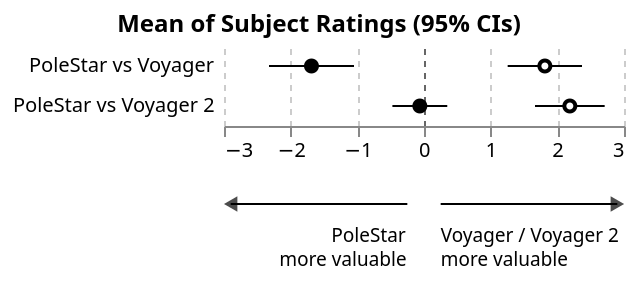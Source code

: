 {
  "$schema": "https://vega.github.io/schema/vega-lite/v3.json",
  "data": {
    "values": [
      {
        "measure": "Open Exploration",
        "mean": 1.813,
        "lo": 1.255,
        "hi": 2.37,
        "study": "PoleStar vs Voyager"
      },
      {
        "measure": "Focused Question Answering",
        "mean": -1.688,
        "lo": -2.325,
        "hi": -1.05,
        "study": "PoleStar vs Voyager"
      },
      {
        "measure": "Open Exploration",
        "mean": 2.1875,
        "lo": 1.665,
        "hi": 2.71,
        "study": "PoleStar vs Voyager 2"
      },
      {
        "measure": "Focused Question Answering",
        "mean": -0.0625,
        "lo": -0.474,
        "hi": 0.349,
        "study": "PoleStar vs Voyager 2"
      }
    ]
  },
  "spacing": 10,
  "vconcat": [
    {
      "title": {
        "text": "Mean of Subject Ratings (95% CIs)",
        "frame": "bounds"
      },
      "encoding": {
        "y": {
          "field": "study",
          "type": "nominal",
          "axis": {
            "title": null,
            "labelPadding": 5,
            "domain": false,
            "ticks": false,
            "grid": false
          }
        }
      },
      "layer": [
        {
          "mark": "rule",
          "encoding": {
            "x": {
              "field": "lo",
              "type": "quantitative",
              "scale": {
                "domain": [-3, 3]
              },
              "axis": {
                "title": "",
                "encoding": {
                  "grid": {
                    "strokeDash": {
                      "value": [3, 3]
                    },
                    "stroke": {
                      "condition": {
                        "test": "datum.value === 0",
                        "value": "#666"
                      },
                      "value": "#CCC"
                    }
                  }
                }
              }
            },
            "x2": {
              "field": "hi"
            }
          }
        },
        {
          "mark": {
            "type": "circle",
            "stroke": "black",
            "opacity": 1
          },
          "encoding": {
            "x": {
              "field": "mean",
              "type": "quantitative"
            },
            "color": {
              "field": "measure",
              "type": "nominal",
              "scale": {
                "range": ["black", "white"]
              },
              "legend": null
            }
          }
        }
      ]
    },
    {
      "data": {
        "values": [
          {
            "from": -0.25,
            "to": -2.9,
            "label": "PoleStar"
          },
          {
            "from": 0.25,
            "to": 2.9,
            "label": "Voyager / Voyager 2"
          }
        ]
      },
      "layer": [
        {
          "mark": "rule",
          "encoding": {
            "x": {
              "field": "from",
              "type": "quantitative",
              "scale": {
                "zero": false
              },
              "axis": null
            },
            "x2": {
              "field": "to"
            }
          }
        },
        {
          "mark": {
            "type": "point",
            "filled": true,
            "size": 60,
            "fill": "black"
          },
          "encoding": {
            "x": {
              "field": "to",
              "type": "quantitative",
              "axis": null
            },
            "shape": {
              "condition": {
                "test": "datum.to > 0",
                "value": "triangle-right"
              },
              "value": "triangle-left"
            }
          }
        },
        {
          "mark": {
            "type": "text",
            "align": "right",
            "style": "arrow-label"
          },
          "transform": [{"filter": "datum.label === 'PoleStar'"}],
          "encoding": {
            "x": {
              "field": "from",
              "type": "quantitative",
              "axis": null
            },
            "text": {
              "field": "label",
              "type": "nominal"
            }
          }
        },
        {
          "mark": {
            "type": "text",
            "align": "left",
            "style": "arrow-label"
          },
          "transform": [{"filter": "datum.label !== 'PoleStar'"}],
          "encoding": {
            "x": {
              "field": "from",
              "type": "quantitative",
              "axis": null
            },
            "text": {
              "field": "label",
              "type": "nominal"
            }
          }
        },
        {
          "mark": {
            "type": "text",
            "align": "right",
            "style": "arrow-label2"
          },
          "transform": [{"filter": "datum.label === 'PoleStar'"}],
          "encoding": {
            "x": {
              "field": "from",
              "type": "quantitative",
              "axis": null
            },
            "text": {
              "value": "more valuable"
            }
          }
        },
        {
          "mark": {
            "type": "text",
            "align": "left",
            "style": "arrow-label2"
          },
          "transform": [{"filter": "datum.label !== 'PoleStar'"}],
          "encoding": {
            "x": {
              "field": "from",
              "type": "quantitative",
              "axis": null
            },
            "text": {
              "value": "more valuable"
            }
          }
        }
      ]
    }
  ],
  "config": {
    "view": {
      "stroke": "transparent"
    },
    "style": {
      "arrow-label": {
        "dy": 16,
        "fontSize": 9.5
      },
      "arrow-label2": {
        "dy": 28,
        "fontSize": 9.5
      }
    },
    "title": {
      "fontSize": 12
    }
  }
}
